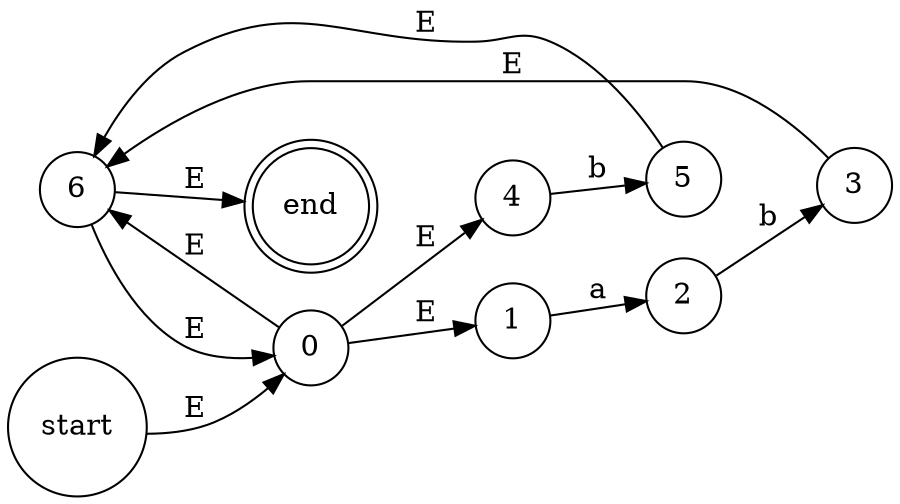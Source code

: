 digraph G {
	node [shape=doublecircle]
	end
	node [shape=circle]
	rankdir=LR
	4 -> 5 [label=b]
	0 -> 1 [label=E]
	6 -> 0 [label=E]
	1 -> 2 [label=a]
	3 -> 6 [label=E]
	6 -> end [label=E]
	0 -> 4 [label=E]
	start -> 0 [label=E]
	0 -> 6 [label=E]
	2 -> 3 [label=b]
	5 -> 6 [label=E]
}
